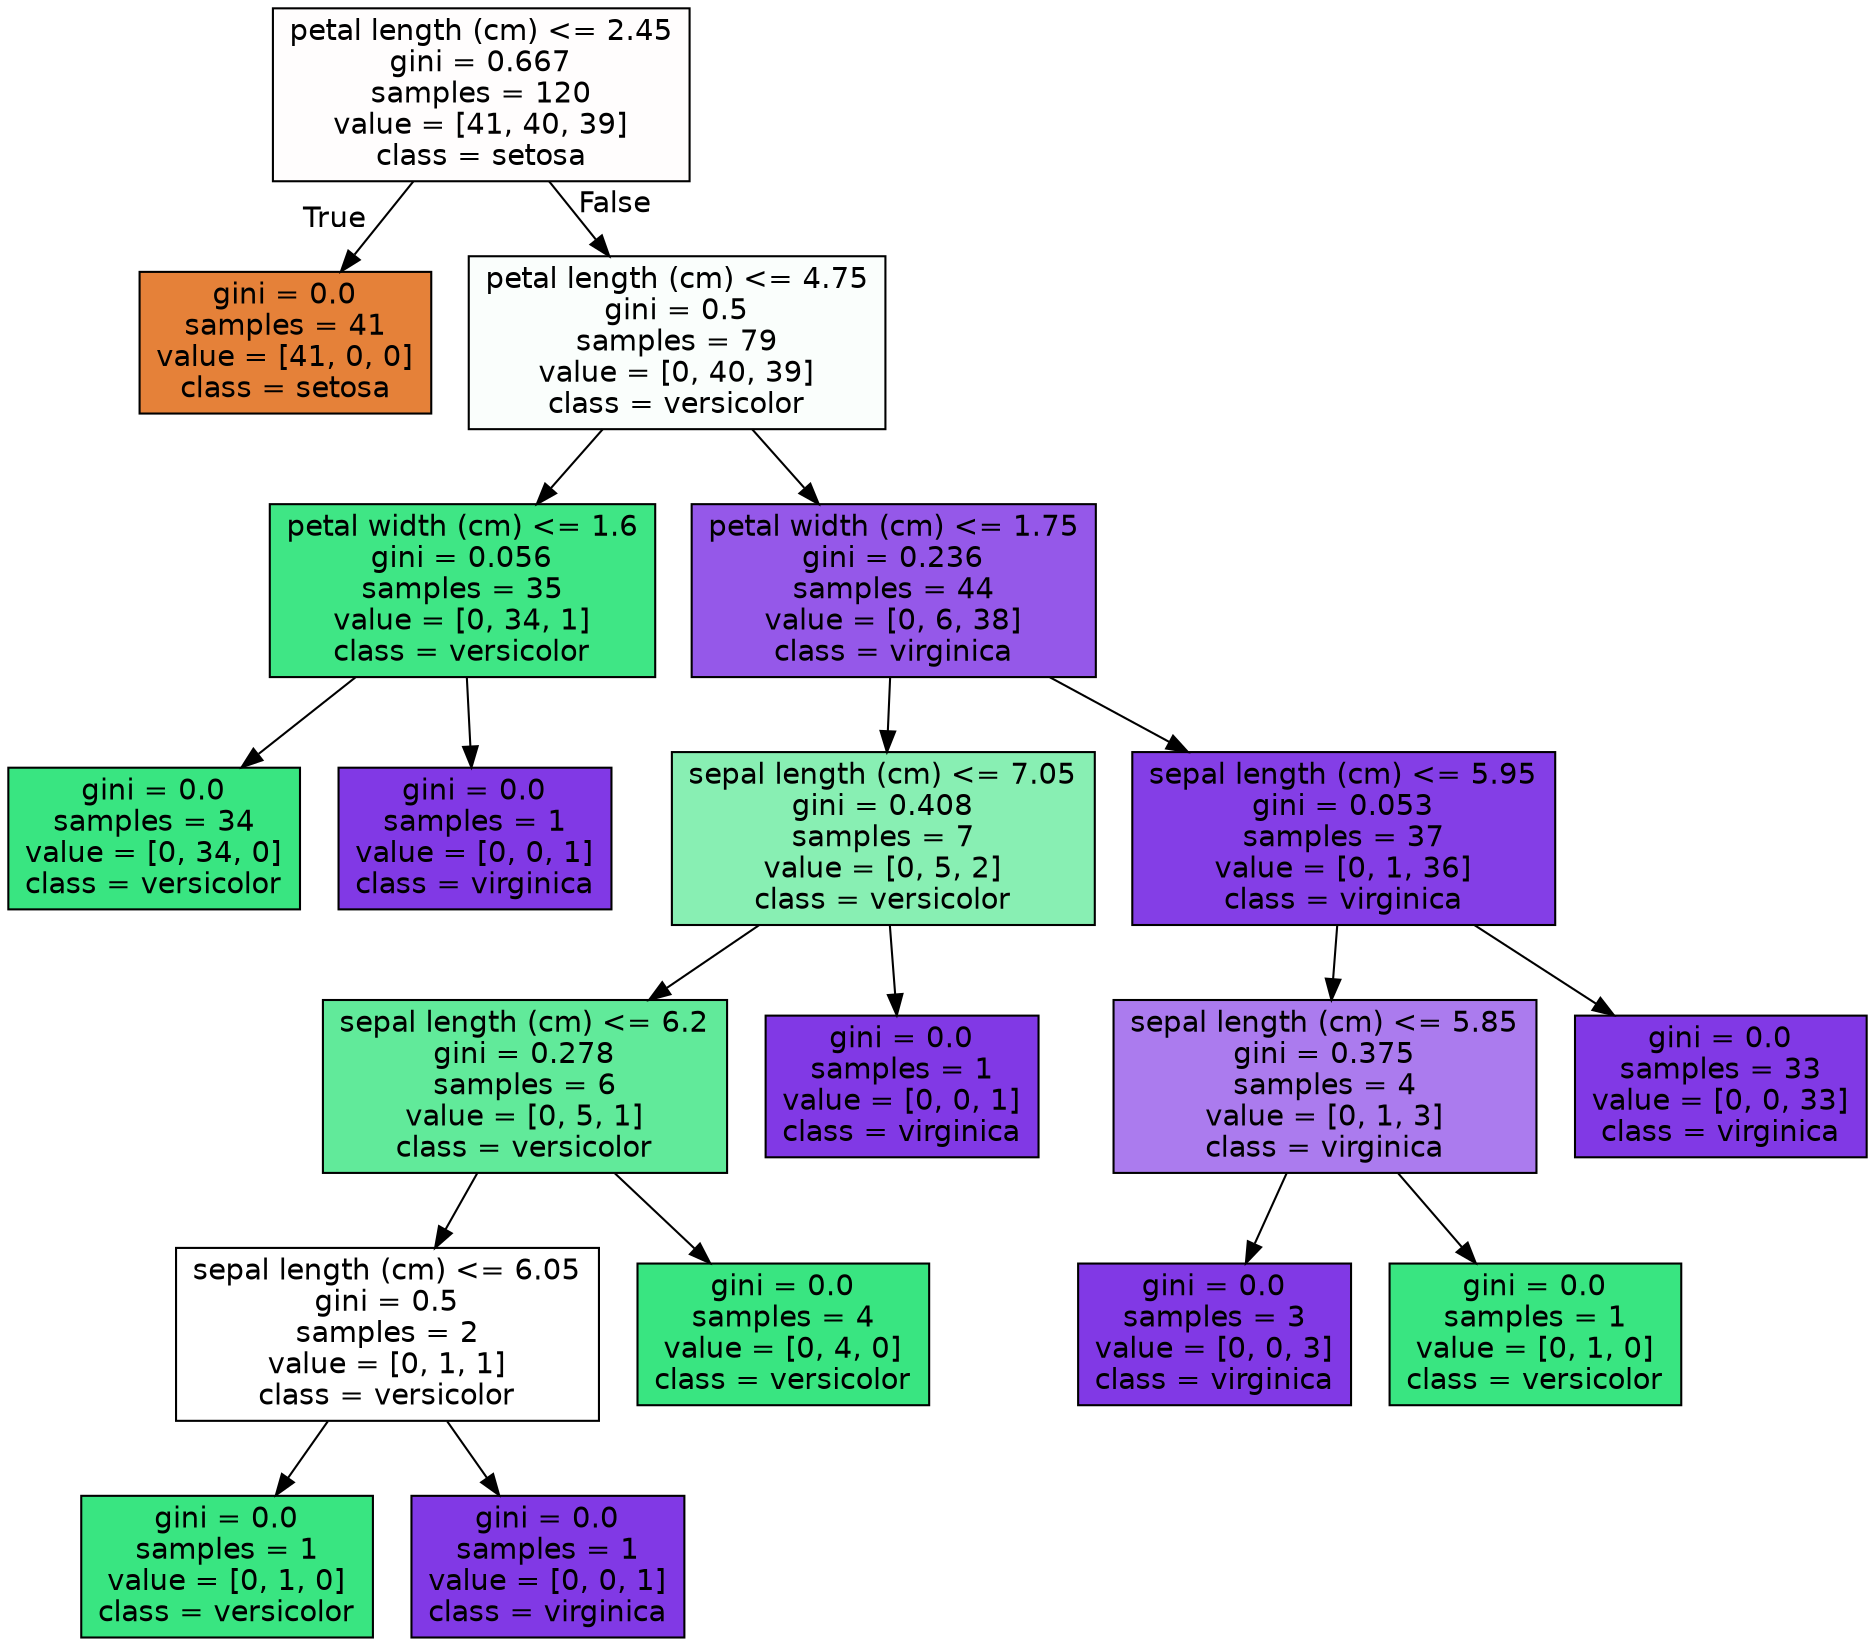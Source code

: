 digraph Tree {
node [shape=box, style="filled", color="black", fontname="helvetica"] ;
edge [fontname="helvetica"] ;
0 [label="petal length (cm) <= 2.45\ngini = 0.667\nsamples = 120\nvalue = [41, 40, 39]\nclass = setosa", fillcolor="#fffdfd"] ;
1 [label="gini = 0.0\nsamples = 41\nvalue = [41, 0, 0]\nclass = setosa", fillcolor="#e58139"] ;
0 -> 1 [labeldistance=2.5, labelangle=45, headlabel="True"] ;
2 [label="petal length (cm) <= 4.75\ngini = 0.5\nsamples = 79\nvalue = [0, 40, 39]\nclass = versicolor", fillcolor="#fafefc"] ;
0 -> 2 [labeldistance=2.5, labelangle=-45, headlabel="False"] ;
3 [label="petal width (cm) <= 1.6\ngini = 0.056\nsamples = 35\nvalue = [0, 34, 1]\nclass = versicolor", fillcolor="#3fe685"] ;
2 -> 3 ;
4 [label="gini = 0.0\nsamples = 34\nvalue = [0, 34, 0]\nclass = versicolor", fillcolor="#39e581"] ;
3 -> 4 ;
5 [label="gini = 0.0\nsamples = 1\nvalue = [0, 0, 1]\nclass = virginica", fillcolor="#8139e5"] ;
3 -> 5 ;
6 [label="petal width (cm) <= 1.75\ngini = 0.236\nsamples = 44\nvalue = [0, 6, 38]\nclass = virginica", fillcolor="#9558e9"] ;
2 -> 6 ;
7 [label="sepal length (cm) <= 7.05\ngini = 0.408\nsamples = 7\nvalue = [0, 5, 2]\nclass = versicolor", fillcolor="#88efb3"] ;
6 -> 7 ;
8 [label="sepal length (cm) <= 6.2\ngini = 0.278\nsamples = 6\nvalue = [0, 5, 1]\nclass = versicolor", fillcolor="#61ea9a"] ;
7 -> 8 ;
9 [label="sepal length (cm) <= 6.05\ngini = 0.5\nsamples = 2\nvalue = [0, 1, 1]\nclass = versicolor", fillcolor="#ffffff"] ;
8 -> 9 ;
10 [label="gini = 0.0\nsamples = 1\nvalue = [0, 1, 0]\nclass = versicolor", fillcolor="#39e581"] ;
9 -> 10 ;
11 [label="gini = 0.0\nsamples = 1\nvalue = [0, 0, 1]\nclass = virginica", fillcolor="#8139e5"] ;
9 -> 11 ;
12 [label="gini = 0.0\nsamples = 4\nvalue = [0, 4, 0]\nclass = versicolor", fillcolor="#39e581"] ;
8 -> 12 ;
13 [label="gini = 0.0\nsamples = 1\nvalue = [0, 0, 1]\nclass = virginica", fillcolor="#8139e5"] ;
7 -> 13 ;
14 [label="sepal length (cm) <= 5.95\ngini = 0.053\nsamples = 37\nvalue = [0, 1, 36]\nclass = virginica", fillcolor="#843ee6"] ;
6 -> 14 ;
15 [label="sepal length (cm) <= 5.85\ngini = 0.375\nsamples = 4\nvalue = [0, 1, 3]\nclass = virginica", fillcolor="#ab7bee"] ;
14 -> 15 ;
16 [label="gini = 0.0\nsamples = 3\nvalue = [0, 0, 3]\nclass = virginica", fillcolor="#8139e5"] ;
15 -> 16 ;
17 [label="gini = 0.0\nsamples = 1\nvalue = [0, 1, 0]\nclass = versicolor", fillcolor="#39e581"] ;
15 -> 17 ;
18 [label="gini = 0.0\nsamples = 33\nvalue = [0, 0, 33]\nclass = virginica", fillcolor="#8139e5"] ;
14 -> 18 ;
}